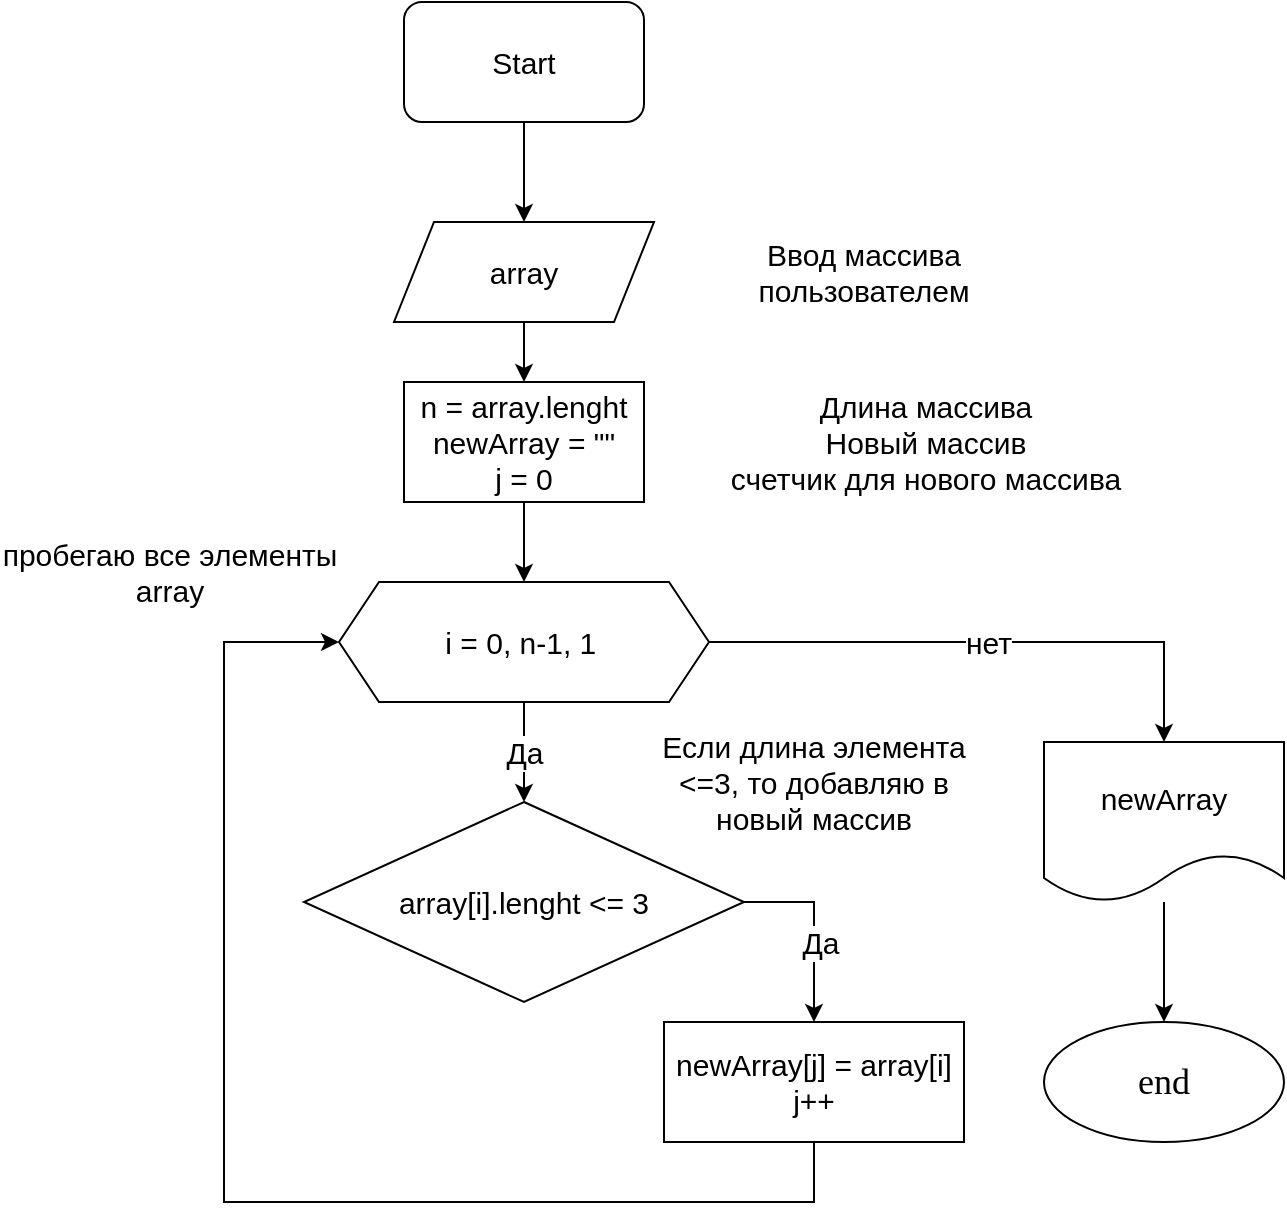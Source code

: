 <mxfile version="20.8.16" type="device"><diagram id="ErJ5Q1rYGM03es5aqQfW" name="Страница 1"><mxGraphModel dx="1466" dy="844" grid="1" gridSize="10" guides="1" tooltips="1" connect="1" arrows="1" fold="1" page="1" pageScale="1" pageWidth="827" pageHeight="1169" math="0" shadow="0"><root><mxCell id="0"/><mxCell id="1" parent="0"/><mxCell id="1Up6ivC0B7Ob1sB52lit-3" value="" style="edgeStyle=orthogonalEdgeStyle;rounded=0;orthogonalLoop=1;jettySize=auto;html=1;fontSize=15;" edge="1" parent="1" source="1Up6ivC0B7Ob1sB52lit-1"><mxGeometry relative="1" as="geometry"><mxPoint x="270" y="150" as="targetPoint"/></mxGeometry></mxCell><mxCell id="1Up6ivC0B7Ob1sB52lit-1" value="Start" style="rounded=1;whiteSpace=wrap;html=1;fontSize=15;" vertex="1" parent="1"><mxGeometry x="210" y="40" width="120" height="60" as="geometry"/></mxCell><mxCell id="1Up6ivC0B7Ob1sB52lit-6" value="" style="edgeStyle=orthogonalEdgeStyle;rounded=0;orthogonalLoop=1;jettySize=auto;html=1;entryX=0.5;entryY=0;entryDx=0;entryDy=0;fontSize=15;" edge="1" parent="1" source="1Up6ivC0B7Ob1sB52lit-4" target="1Up6ivC0B7Ob1sB52lit-8"><mxGeometry relative="1" as="geometry"><mxPoint x="270" y="300" as="targetPoint"/></mxGeometry></mxCell><mxCell id="1Up6ivC0B7Ob1sB52lit-4" value="array" style="shape=parallelogram;perimeter=parallelogramPerimeter;whiteSpace=wrap;html=1;fixedSize=1;fontSize=15;" vertex="1" parent="1"><mxGeometry x="205" y="150" width="130" height="50" as="geometry"/></mxCell><mxCell id="1Up6ivC0B7Ob1sB52lit-14" value="Да" style="edgeStyle=orthogonalEdgeStyle;rounded=0;orthogonalLoop=1;jettySize=auto;html=1;fontSize=15;" edge="1" parent="1" source="1Up6ivC0B7Ob1sB52lit-7" target="1Up6ivC0B7Ob1sB52lit-13"><mxGeometry relative="1" as="geometry"/></mxCell><mxCell id="1Up6ivC0B7Ob1sB52lit-7" value="i = 0, n-1, 1&amp;nbsp;" style="shape=hexagon;perimeter=hexagonPerimeter2;whiteSpace=wrap;html=1;fixedSize=1;fontSize=15;" vertex="1" parent="1"><mxGeometry x="177.5" y="330" width="185" height="60" as="geometry"/></mxCell><mxCell id="1Up6ivC0B7Ob1sB52lit-9" value="" style="edgeStyle=orthogonalEdgeStyle;rounded=0;orthogonalLoop=1;jettySize=auto;html=1;fontSize=15;" edge="1" parent="1" source="1Up6ivC0B7Ob1sB52lit-8" target="1Up6ivC0B7Ob1sB52lit-7"><mxGeometry relative="1" as="geometry"/></mxCell><mxCell id="1Up6ivC0B7Ob1sB52lit-8" value="n = array.lenght&lt;br style=&quot;font-size: 15px;&quot;&gt;newArray = &quot;&quot;&lt;br style=&quot;font-size: 15px;&quot;&gt;j = 0" style="rounded=0;whiteSpace=wrap;html=1;fontSize=15;" vertex="1" parent="1"><mxGeometry x="210" y="230" width="120" height="60" as="geometry"/></mxCell><mxCell id="1Up6ivC0B7Ob1sB52lit-11" value="Ввод массива пользователем" style="text;html=1;strokeColor=none;fillColor=none;align=center;verticalAlign=middle;whiteSpace=wrap;rounded=0;fontSize=15;" vertex="1" parent="1"><mxGeometry x="410" y="160" width="60" height="30" as="geometry"/></mxCell><mxCell id="1Up6ivC0B7Ob1sB52lit-13" value="array[i].lenght &amp;lt;= 3" style="rhombus;whiteSpace=wrap;html=1;fontSize=15;" vertex="1" parent="1"><mxGeometry x="160" y="440" width="220" height="100" as="geometry"/></mxCell><mxCell id="1Up6ivC0B7Ob1sB52lit-15" value="newArray[j] = array[i]&lt;br&gt;j++" style="whiteSpace=wrap;html=1;fontSize=15;" vertex="1" parent="1"><mxGeometry x="340" y="550" width="150" height="60" as="geometry"/></mxCell><mxCell id="1Up6ivC0B7Ob1sB52lit-16" value="" style="endArrow=classic;html=1;rounded=0;fontSize=15;exitX=1;exitY=0.5;exitDx=0;exitDy=0;entryX=0.5;entryY=0;entryDx=0;entryDy=0;" edge="1" parent="1" source="1Up6ivC0B7Ob1sB52lit-13" target="1Up6ivC0B7Ob1sB52lit-15"><mxGeometry width="50" height="50" relative="1" as="geometry"><mxPoint x="410" y="370" as="sourcePoint"/><mxPoint x="460" y="320" as="targetPoint"/><Array as="points"><mxPoint x="415" y="490"/></Array></mxGeometry></mxCell><mxCell id="1Up6ivC0B7Ob1sB52lit-18" value="Да" style="edgeLabel;html=1;align=center;verticalAlign=middle;resizable=0;points=[];fontSize=15;" vertex="1" connectable="0" parent="1Up6ivC0B7Ob1sB52lit-16"><mxGeometry x="0.158" y="3" relative="1" as="geometry"><mxPoint as="offset"/></mxGeometry></mxCell><mxCell id="1Up6ivC0B7Ob1sB52lit-17" value="" style="endArrow=classic;html=1;rounded=0;fontSize=15;exitX=0.5;exitY=1;exitDx=0;exitDy=0;entryX=0;entryY=0.5;entryDx=0;entryDy=0;" edge="1" parent="1" source="1Up6ivC0B7Ob1sB52lit-15" target="1Up6ivC0B7Ob1sB52lit-7"><mxGeometry width="50" height="50" relative="1" as="geometry"><mxPoint x="410" y="370" as="sourcePoint"/><mxPoint x="460" y="320" as="targetPoint"/><Array as="points"><mxPoint x="415" y="640"/><mxPoint x="120" y="640"/><mxPoint x="120" y="360"/></Array></mxGeometry></mxCell><mxCell id="1Up6ivC0B7Ob1sB52lit-22" value="" style="edgeStyle=orthogonalEdgeStyle;rounded=0;orthogonalLoop=1;jettySize=auto;html=1;fontSize=15;" edge="1" parent="1" source="1Up6ivC0B7Ob1sB52lit-19" target="1Up6ivC0B7Ob1sB52lit-21"><mxGeometry relative="1" as="geometry"/></mxCell><mxCell id="1Up6ivC0B7Ob1sB52lit-19" value="newArray" style="shape=document;whiteSpace=wrap;html=1;boundedLbl=1;fontSize=15;" vertex="1" parent="1"><mxGeometry x="530" y="410" width="120" height="80" as="geometry"/></mxCell><mxCell id="1Up6ivC0B7Ob1sB52lit-20" value="нет" style="endArrow=classic;html=1;rounded=0;fontSize=15;exitX=1;exitY=0.5;exitDx=0;exitDy=0;entryX=0.5;entryY=0;entryDx=0;entryDy=0;" edge="1" parent="1" source="1Up6ivC0B7Ob1sB52lit-7" target="1Up6ivC0B7Ob1sB52lit-19"><mxGeometry width="50" height="50" relative="1" as="geometry"><mxPoint x="530" y="380" as="sourcePoint"/><mxPoint x="580" y="330" as="targetPoint"/><Array as="points"><mxPoint x="590" y="360"/></Array></mxGeometry></mxCell><mxCell id="1Up6ivC0B7Ob1sB52lit-21" value="end" style="ellipse;whiteSpace=wrap;html=1;fontSize=18;fontFamily=Times New Roman;" vertex="1" parent="1"><mxGeometry x="530" y="550" width="120" height="60" as="geometry"/></mxCell><mxCell id="1Up6ivC0B7Ob1sB52lit-23" value="Длина массива&lt;br&gt;Новый массив&lt;br&gt;счетчик для нового массива" style="text;html=1;strokeColor=none;fillColor=none;align=center;verticalAlign=middle;whiteSpace=wrap;rounded=0;fontSize=15;" vertex="1" parent="1"><mxGeometry x="362.5" y="225" width="216" height="70" as="geometry"/></mxCell><mxCell id="1Up6ivC0B7Ob1sB52lit-24" value="пробегаю все элементы array" style="text;html=1;strokeColor=none;fillColor=none;align=center;verticalAlign=middle;whiteSpace=wrap;rounded=0;fontSize=15;" vertex="1" parent="1"><mxGeometry x="8" y="300" width="169.5" height="50" as="geometry"/></mxCell><mxCell id="1Up6ivC0B7Ob1sB52lit-25" value="Если длина элемента &amp;lt;=3, то добавляю в новый массив" style="text;html=1;strokeColor=none;fillColor=none;align=center;verticalAlign=middle;whiteSpace=wrap;rounded=0;fontSize=15;" vertex="1" parent="1"><mxGeometry x="330" y="420" width="170" height="20" as="geometry"/></mxCell></root></mxGraphModel></diagram></mxfile>